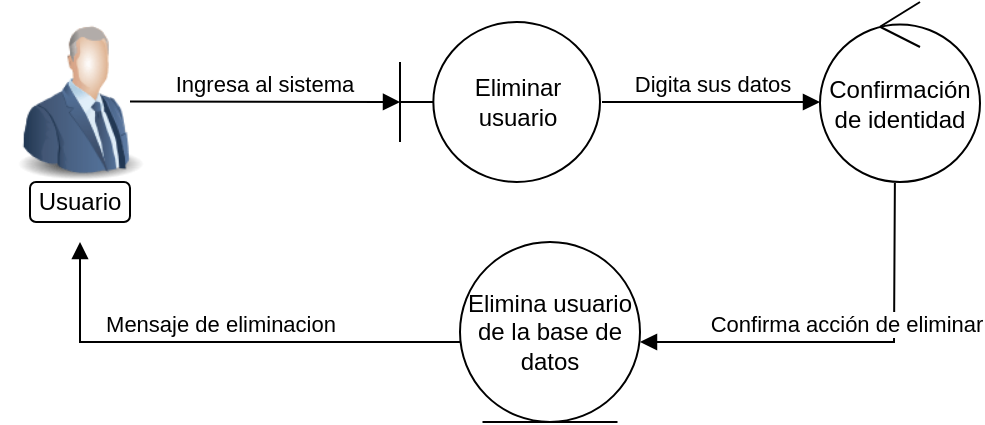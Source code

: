 <mxfile version="25.0.3">
  <diagram name="Página-1" id="0jqQyR3BkeYPv3uO4pxz">
    <mxGraphModel dx="683" dy="371" grid="1" gridSize="10" guides="1" tooltips="1" connect="1" arrows="1" fold="1" page="1" pageScale="1" pageWidth="827" pageHeight="1169" math="0" shadow="0">
      <root>
        <mxCell id="0" />
        <mxCell id="1" parent="0" />
        <mxCell id="T5ulzZtQjw_UegX-ejaX-1" value="" style="image;html=1;image=img/lib/clip_art/people/Suit_Man_Blue_128x128.png" vertex="1" parent="1">
          <mxGeometry x="120" y="360" width="80" height="80" as="geometry" />
        </mxCell>
        <mxCell id="T5ulzZtQjw_UegX-ejaX-2" value="Usuario" style="rounded=1;whiteSpace=wrap;html=1;" vertex="1" parent="1">
          <mxGeometry x="135" y="440" width="50" height="20" as="geometry" />
        </mxCell>
        <mxCell id="T5ulzZtQjw_UegX-ejaX-3" value="Eliminar usuario" style="shape=umlBoundary;whiteSpace=wrap;html=1;" vertex="1" parent="1">
          <mxGeometry x="320" y="360" width="100" height="80" as="geometry" />
        </mxCell>
        <mxCell id="T5ulzZtQjw_UegX-ejaX-6" value="Ingresa al sistema" style="html=1;verticalAlign=bottom;endArrow=block;curved=0;rounded=0;entryX=0;entryY=0.5;entryDx=0;entryDy=0;entryPerimeter=0;" edge="1" parent="1" target="T5ulzZtQjw_UegX-ejaX-3">
          <mxGeometry width="80" relative="1" as="geometry">
            <mxPoint x="185" y="399.76" as="sourcePoint" />
            <mxPoint x="265" y="399.76" as="targetPoint" />
          </mxGeometry>
        </mxCell>
        <mxCell id="T5ulzZtQjw_UegX-ejaX-7" value="Confirmación de identidad" style="ellipse;shape=umlControl;whiteSpace=wrap;html=1;" vertex="1" parent="1">
          <mxGeometry x="530" y="350" width="80" height="90" as="geometry" />
        </mxCell>
        <mxCell id="T5ulzZtQjw_UegX-ejaX-8" value="Digita sus datos" style="html=1;verticalAlign=bottom;endArrow=block;curved=0;rounded=0;" edge="1" parent="1">
          <mxGeometry width="80" relative="1" as="geometry">
            <mxPoint x="421" y="400" as="sourcePoint" />
            <mxPoint x="530" y="400" as="targetPoint" />
          </mxGeometry>
        </mxCell>
        <mxCell id="T5ulzZtQjw_UegX-ejaX-10" value="Confirma acción de eliminar" style="html=1;verticalAlign=bottom;endArrow=block;curved=0;rounded=0;exitX=0.468;exitY=1.005;exitDx=0;exitDy=0;exitPerimeter=0;" edge="1" parent="1" source="T5ulzZtQjw_UegX-ejaX-7">
          <mxGeometry width="80" relative="1" as="geometry">
            <mxPoint x="370" y="500" as="sourcePoint" />
            <mxPoint x="440" y="520" as="targetPoint" />
            <Array as="points">
              <mxPoint x="567" y="520" />
            </Array>
          </mxGeometry>
        </mxCell>
        <mxCell id="T5ulzZtQjw_UegX-ejaX-12" value="Elimina usuario de la base de datos" style="ellipse;shape=umlEntity;whiteSpace=wrap;html=1;" vertex="1" parent="1">
          <mxGeometry x="350" y="470" width="90" height="90" as="geometry" />
        </mxCell>
        <mxCell id="T5ulzZtQjw_UegX-ejaX-13" value="Mensaje de eliminacion" style="html=1;verticalAlign=bottom;endArrow=block;curved=0;rounded=0;exitX=0;exitY=0.556;exitDx=0;exitDy=0;exitPerimeter=0;" edge="1" parent="1" source="T5ulzZtQjw_UegX-ejaX-12">
          <mxGeometry width="80" relative="1" as="geometry">
            <mxPoint x="250" y="514.76" as="sourcePoint" />
            <mxPoint x="160" y="470" as="targetPoint" />
            <Array as="points">
              <mxPoint x="160" y="520" />
            </Array>
          </mxGeometry>
        </mxCell>
      </root>
    </mxGraphModel>
  </diagram>
</mxfile>
